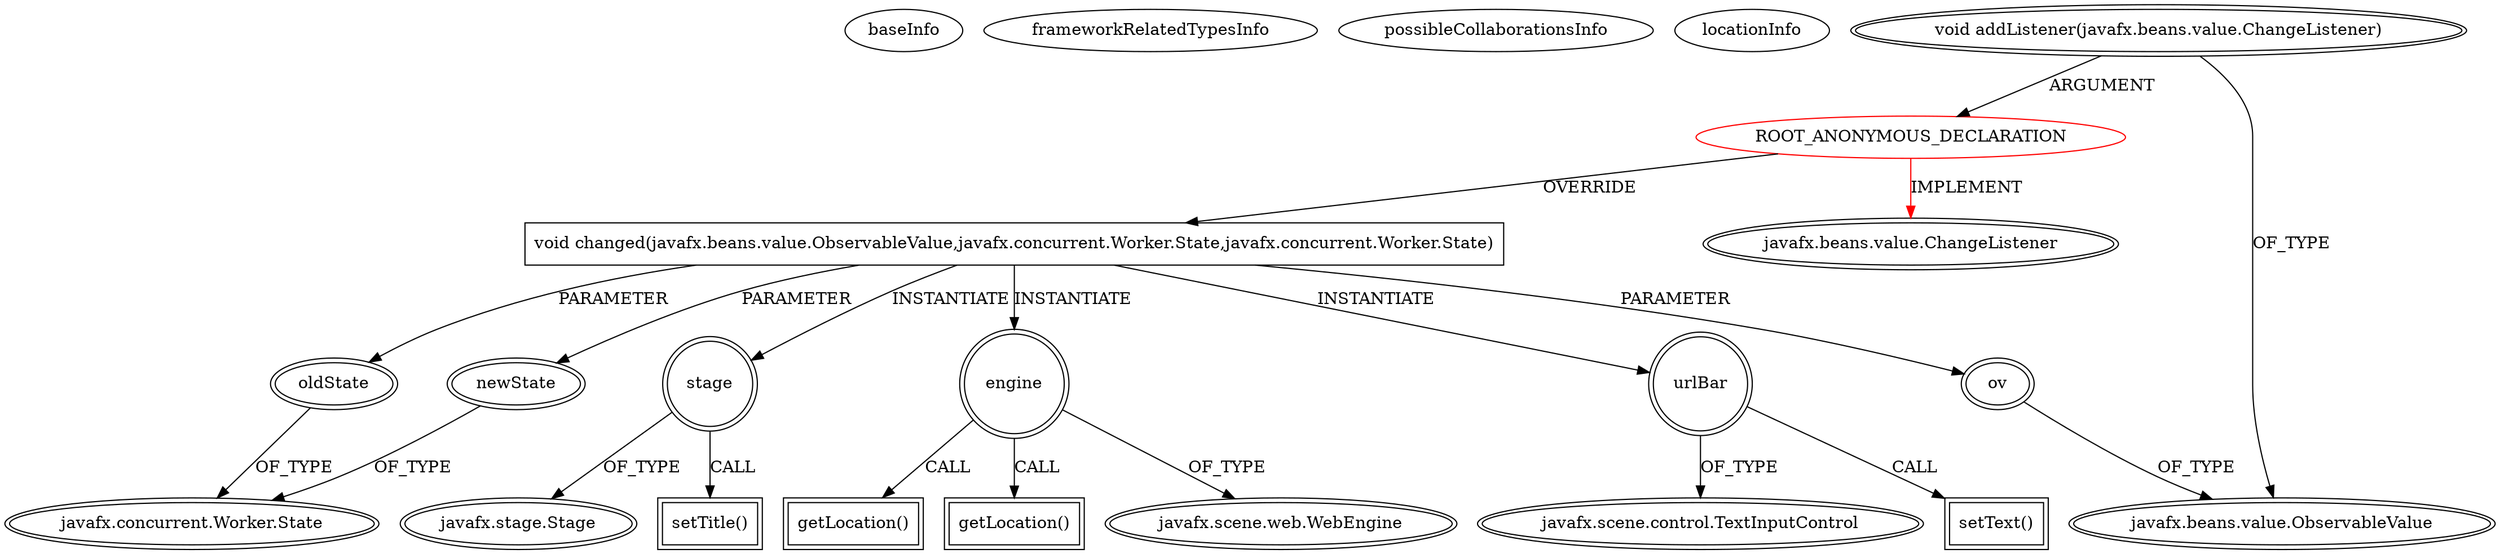 digraph {
baseInfo[graphId=4506,category="extension_graph",isAnonymous=true,possibleRelation=false]
frameworkRelatedTypesInfo[0="javafx.beans.value.ChangeListener"]
possibleCollaborationsInfo[]
locationInfo[projectName="tatsuyafw-java8-training",filePath="/tatsuyafw-java8-training/java8-training-master/src/chapter4/exercise10/MyWebView.java",contextSignature="void start(javafx.stage.Stage)",graphId="4506"]
0[label="ROOT_ANONYMOUS_DECLARATION",vertexType="ROOT_ANONYMOUS_DECLARATION",isFrameworkType=false,color=red]
1[label="javafx.beans.value.ChangeListener",vertexType="FRAMEWORK_INTERFACE_TYPE",isFrameworkType=true,peripheries=2]
2[label="void addListener(javafx.beans.value.ChangeListener)",vertexType="OUTSIDE_CALL",isFrameworkType=true,peripheries=2]
3[label="javafx.beans.value.ObservableValue",vertexType="FRAMEWORK_INTERFACE_TYPE",isFrameworkType=true,peripheries=2]
4[label="void changed(javafx.beans.value.ObservableValue,javafx.concurrent.Worker.State,javafx.concurrent.Worker.State)",vertexType="OVERRIDING_METHOD_DECLARATION",isFrameworkType=false,shape=box]
5[label="ov",vertexType="PARAMETER_DECLARATION",isFrameworkType=true,peripheries=2]
7[label="oldState",vertexType="PARAMETER_DECLARATION",isFrameworkType=true,peripheries=2]
8[label="javafx.concurrent.Worker.State",vertexType="FRAMEWORK_CLASS_TYPE",isFrameworkType=true,peripheries=2]
9[label="newState",vertexType="PARAMETER_DECLARATION",isFrameworkType=true,peripheries=2]
11[label="stage",vertexType="VARIABLE_EXPRESION",isFrameworkType=true,peripheries=2,shape=circle]
13[label="javafx.stage.Stage",vertexType="FRAMEWORK_CLASS_TYPE",isFrameworkType=true,peripheries=2]
12[label="setTitle()",vertexType="INSIDE_CALL",isFrameworkType=true,peripheries=2,shape=box]
14[label="engine",vertexType="VARIABLE_EXPRESION",isFrameworkType=true,peripheries=2,shape=circle]
16[label="javafx.scene.web.WebEngine",vertexType="FRAMEWORK_CLASS_TYPE",isFrameworkType=true,peripheries=2]
15[label="getLocation()",vertexType="INSIDE_CALL",isFrameworkType=true,peripheries=2,shape=box]
17[label="urlBar",vertexType="VARIABLE_EXPRESION",isFrameworkType=true,peripheries=2,shape=circle]
19[label="javafx.scene.control.TextInputControl",vertexType="FRAMEWORK_CLASS_TYPE",isFrameworkType=true,peripheries=2]
18[label="setText()",vertexType="INSIDE_CALL",isFrameworkType=true,peripheries=2,shape=box]
21[label="getLocation()",vertexType="INSIDE_CALL",isFrameworkType=true,peripheries=2,shape=box]
0->1[label="IMPLEMENT",color=red]
2->0[label="ARGUMENT"]
2->3[label="OF_TYPE"]
0->4[label="OVERRIDE"]
5->3[label="OF_TYPE"]
4->5[label="PARAMETER"]
7->8[label="OF_TYPE"]
4->7[label="PARAMETER"]
9->8[label="OF_TYPE"]
4->9[label="PARAMETER"]
4->11[label="INSTANTIATE"]
11->13[label="OF_TYPE"]
11->12[label="CALL"]
4->14[label="INSTANTIATE"]
14->16[label="OF_TYPE"]
14->15[label="CALL"]
4->17[label="INSTANTIATE"]
17->19[label="OF_TYPE"]
17->18[label="CALL"]
14->21[label="CALL"]
}
